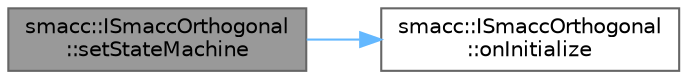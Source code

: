 digraph "smacc::ISmaccOrthogonal::setStateMachine"
{
 // LATEX_PDF_SIZE
  bgcolor="transparent";
  edge [fontname=Helvetica,fontsize=10,labelfontname=Helvetica,labelfontsize=10];
  node [fontname=Helvetica,fontsize=10,shape=box,height=0.2,width=0.4];
  rankdir="LR";
  Node1 [label="smacc::ISmaccOrthogonal\l::setStateMachine",height=0.2,width=0.4,color="gray40", fillcolor="grey60", style="filled", fontcolor="black",tooltip=" "];
  Node1 -> Node2 [color="steelblue1",style="solid"];
  Node2 [label="smacc::ISmaccOrthogonal\l::onInitialize",height=0.2,width=0.4,color="grey40", fillcolor="white", style="filled",URL="$classsmacc_1_1ISmaccOrthogonal.html#a6bb31c620cb64dd7b8417f8705c79c7a",tooltip=" "];
}
